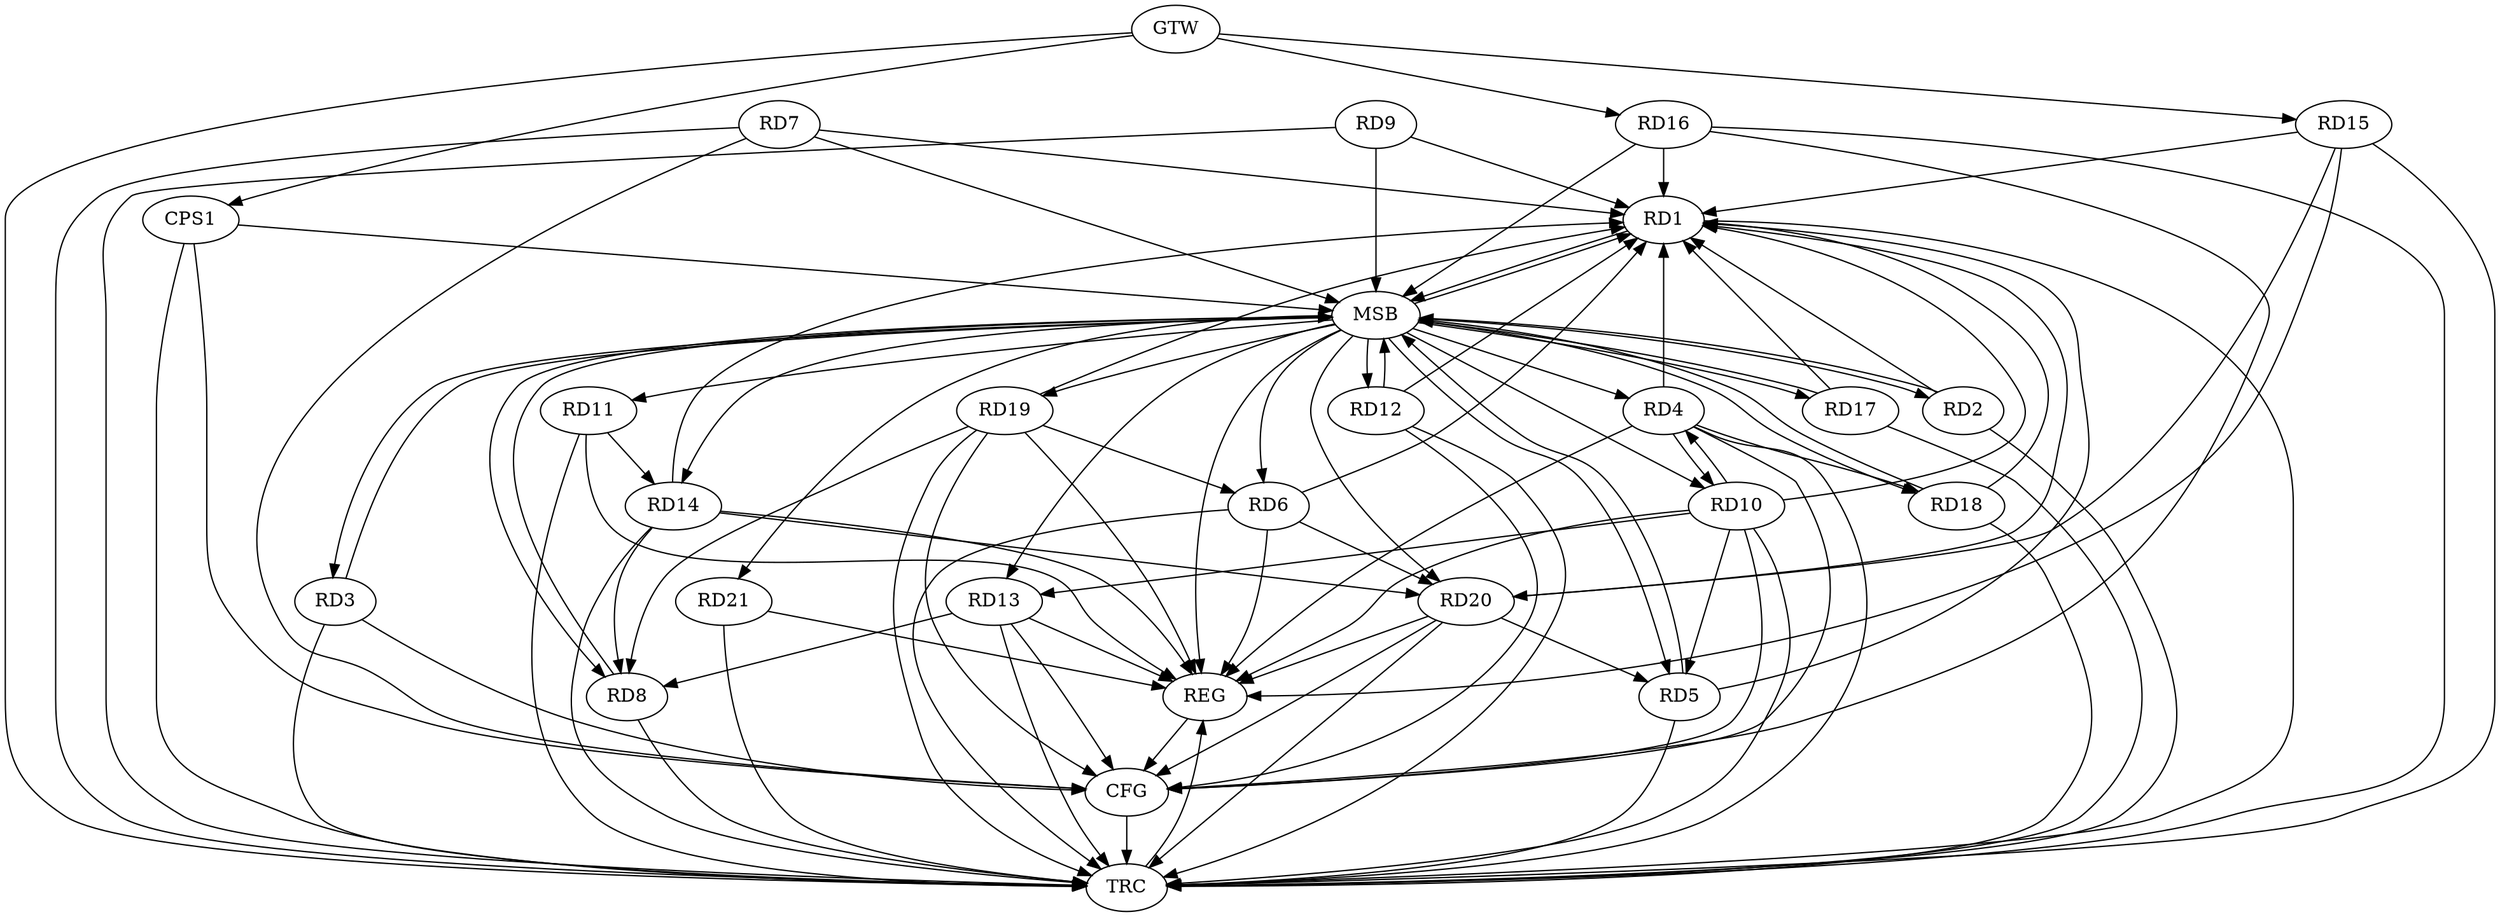 strict digraph G {
  RD1 [ label="RD1" ];
  RD2 [ label="RD2" ];
  RD3 [ label="RD3" ];
  RD4 [ label="RD4" ];
  RD5 [ label="RD5" ];
  RD6 [ label="RD6" ];
  RD7 [ label="RD7" ];
  RD8 [ label="RD8" ];
  RD9 [ label="RD9" ];
  RD10 [ label="RD10" ];
  RD11 [ label="RD11" ];
  RD12 [ label="RD12" ];
  RD13 [ label="RD13" ];
  RD14 [ label="RD14" ];
  RD15 [ label="RD15" ];
  RD16 [ label="RD16" ];
  RD17 [ label="RD17" ];
  RD18 [ label="RD18" ];
  RD19 [ label="RD19" ];
  RD20 [ label="RD20" ];
  RD21 [ label="RD21" ];
  CPS1 [ label="CPS1" ];
  GTW [ label="GTW" ];
  REG [ label="REG" ];
  MSB [ label="MSB" ];
  CFG [ label="CFG" ];
  TRC [ label="TRC" ];
  RD6 -> RD1;
  RD15 -> RD1;
  RD20 -> RD1;
  RD4 -> RD10;
  RD10 -> RD4;
  RD4 -> RD18;
  RD10 -> RD5;
  RD20 -> RD5;
  RD19 -> RD6;
  RD6 -> RD20;
  RD13 -> RD8;
  RD14 -> RD8;
  RD19 -> RD8;
  RD10 -> RD13;
  RD11 -> RD14;
  RD14 -> RD20;
  RD15 -> RD20;
  GTW -> RD15;
  GTW -> RD16;
  GTW -> CPS1;
  RD4 -> REG;
  RD6 -> REG;
  RD10 -> REG;
  RD11 -> REG;
  RD13 -> REG;
  RD14 -> REG;
  RD15 -> REG;
  RD19 -> REG;
  RD20 -> REG;
  RD21 -> REG;
  RD1 -> MSB;
  MSB -> RD3;
  MSB -> RD10;
  MSB -> REG;
  RD2 -> MSB;
  RD3 -> MSB;
  MSB -> RD1;
  MSB -> RD5;
  MSB -> RD8;
  MSB -> RD12;
  RD5 -> MSB;
  MSB -> RD4;
  MSB -> RD18;
  MSB -> RD21;
  RD7 -> MSB;
  MSB -> RD11;
  RD8 -> MSB;
  RD9 -> MSB;
  MSB -> RD13;
  MSB -> RD14;
  RD12 -> MSB;
  RD16 -> MSB;
  MSB -> RD20;
  RD17 -> MSB;
  MSB -> RD6;
  RD18 -> MSB;
  CPS1 -> MSB;
  MSB -> RD2;
  MSB -> RD17;
  MSB -> RD19;
  RD4 -> CFG;
  RD16 -> CFG;
  RD20 -> CFG;
  CPS1 -> CFG;
  RD3 -> CFG;
  RD19 -> CFG;
  RD13 -> CFG;
  RD7 -> CFG;
  RD10 -> CFG;
  RD12 -> CFG;
  REG -> CFG;
  RD1 -> TRC;
  RD2 -> TRC;
  RD3 -> TRC;
  RD4 -> TRC;
  RD5 -> TRC;
  RD6 -> TRC;
  RD7 -> TRC;
  RD8 -> TRC;
  RD9 -> TRC;
  RD10 -> TRC;
  RD11 -> TRC;
  RD12 -> TRC;
  RD13 -> TRC;
  RD14 -> TRC;
  RD15 -> TRC;
  RD16 -> TRC;
  RD17 -> TRC;
  RD18 -> TRC;
  RD19 -> TRC;
  RD20 -> TRC;
  RD21 -> TRC;
  CPS1 -> TRC;
  GTW -> TRC;
  CFG -> TRC;
  TRC -> REG;
  RD4 -> RD1;
  RD10 -> RD1;
  RD17 -> RD1;
  RD5 -> RD1;
  RD2 -> RD1;
  RD14 -> RD1;
  RD19 -> RD1;
  RD9 -> RD1;
  RD16 -> RD1;
  RD7 -> RD1;
  RD18 -> RD1;
  RD12 -> RD1;
}
